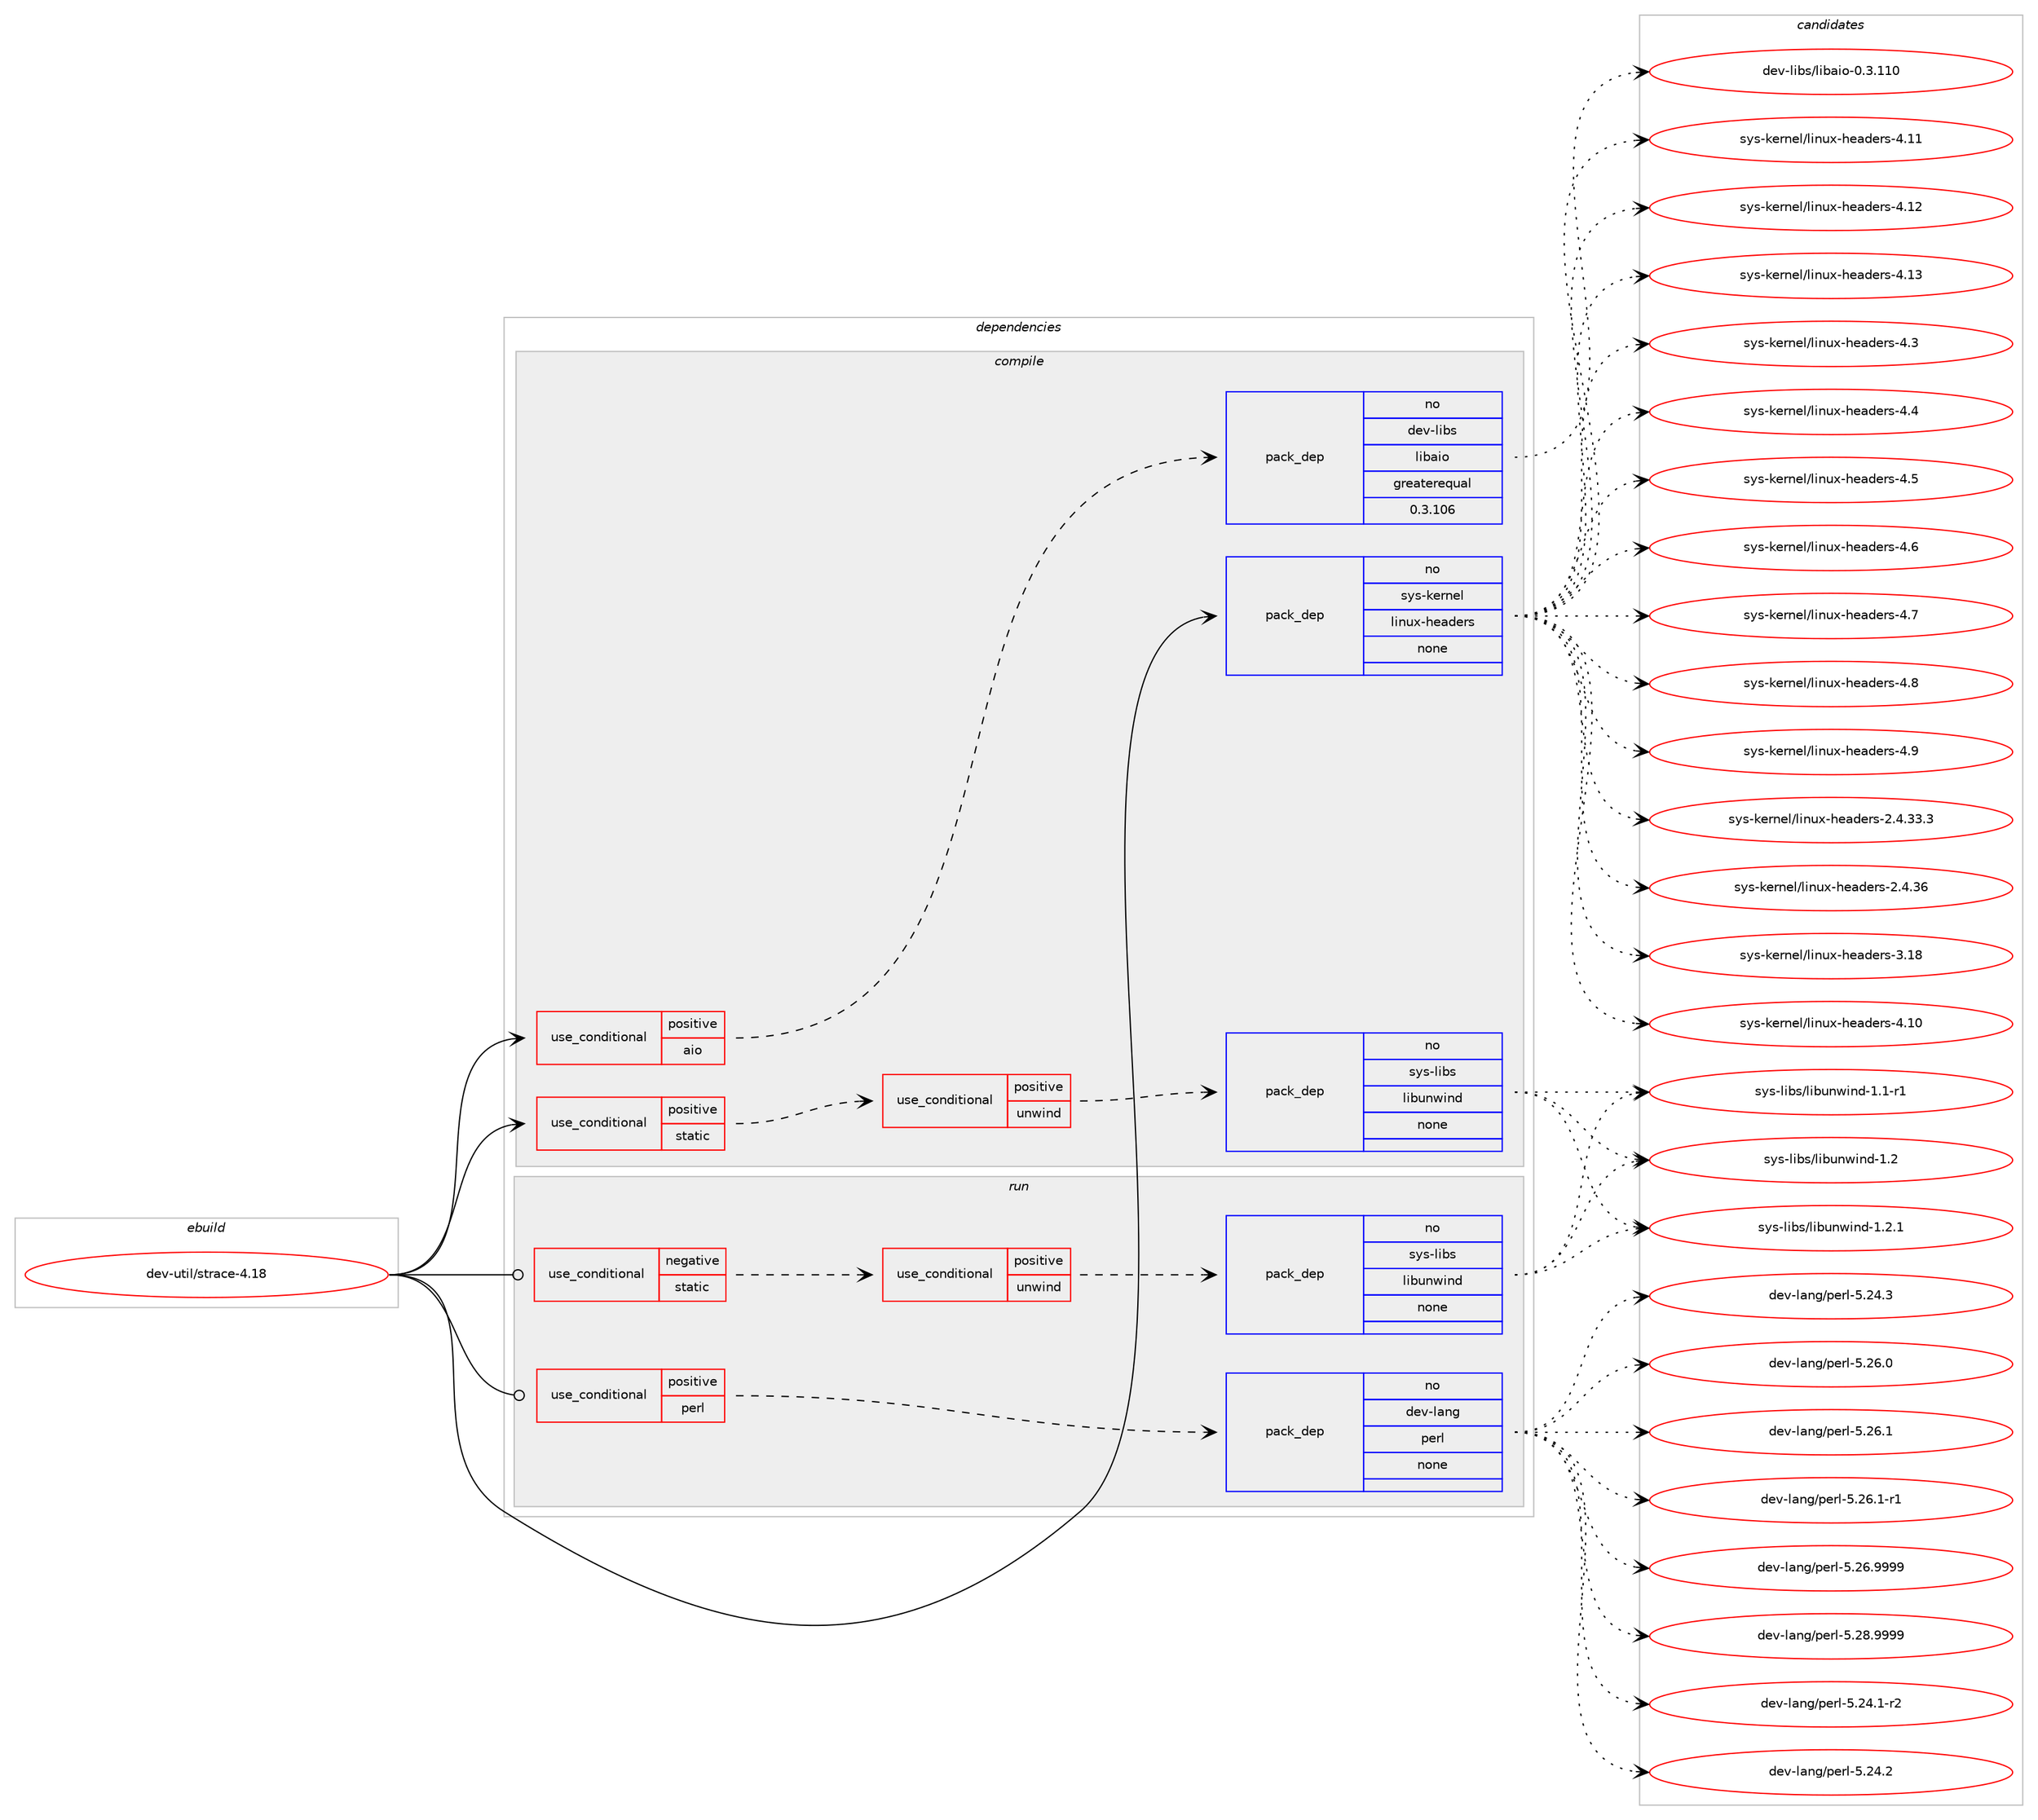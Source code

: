 digraph prolog {

# *************
# Graph options
# *************

newrank=true;
concentrate=true;
compound=true;
graph [rankdir=LR,fontname=Helvetica,fontsize=10,ranksep=1.5];#, ranksep=2.5, nodesep=0.2];
edge  [arrowhead=vee];
node  [fontname=Helvetica,fontsize=10];

# **********
# The ebuild
# **********

subgraph cluster_leftcol {
color=gray;
rank=same;
label=<<i>ebuild</i>>;
id [label="dev-util/strace-4.18", color=red, width=4, href="../dev-util/strace-4.18.svg"];
}

# ****************
# The dependencies
# ****************

subgraph cluster_midcol {
color=gray;
label=<<i>dependencies</i>>;
subgraph cluster_compile {
fillcolor="#eeeeee";
style=filled;
label=<<i>compile</i>>;
subgraph cond78816 {
dependency288902 [label=<<TABLE BORDER="0" CELLBORDER="1" CELLSPACING="0" CELLPADDING="4"><TR><TD ROWSPAN="3" CELLPADDING="10">use_conditional</TD></TR><TR><TD>positive</TD></TR><TR><TD>aio</TD></TR></TABLE>>, shape=none, color=red];
subgraph pack205791 {
dependency288903 [label=<<TABLE BORDER="0" CELLBORDER="1" CELLSPACING="0" CELLPADDING="4" WIDTH="220"><TR><TD ROWSPAN="6" CELLPADDING="30">pack_dep</TD></TR><TR><TD WIDTH="110">no</TD></TR><TR><TD>dev-libs</TD></TR><TR><TD>libaio</TD></TR><TR><TD>greaterequal</TD></TR><TR><TD>0.3.106</TD></TR></TABLE>>, shape=none, color=blue];
}
dependency288902:e -> dependency288903:w [weight=20,style="dashed",arrowhead="vee"];
}
id:e -> dependency288902:w [weight=20,style="solid",arrowhead="vee"];
subgraph cond78817 {
dependency288904 [label=<<TABLE BORDER="0" CELLBORDER="1" CELLSPACING="0" CELLPADDING="4"><TR><TD ROWSPAN="3" CELLPADDING="10">use_conditional</TD></TR><TR><TD>positive</TD></TR><TR><TD>static</TD></TR></TABLE>>, shape=none, color=red];
subgraph cond78818 {
dependency288905 [label=<<TABLE BORDER="0" CELLBORDER="1" CELLSPACING="0" CELLPADDING="4"><TR><TD ROWSPAN="3" CELLPADDING="10">use_conditional</TD></TR><TR><TD>positive</TD></TR><TR><TD>unwind</TD></TR></TABLE>>, shape=none, color=red];
subgraph pack205792 {
dependency288906 [label=<<TABLE BORDER="0" CELLBORDER="1" CELLSPACING="0" CELLPADDING="4" WIDTH="220"><TR><TD ROWSPAN="6" CELLPADDING="30">pack_dep</TD></TR><TR><TD WIDTH="110">no</TD></TR><TR><TD>sys-libs</TD></TR><TR><TD>libunwind</TD></TR><TR><TD>none</TD></TR><TR><TD></TD></TR></TABLE>>, shape=none, color=blue];
}
dependency288905:e -> dependency288906:w [weight=20,style="dashed",arrowhead="vee"];
}
dependency288904:e -> dependency288905:w [weight=20,style="dashed",arrowhead="vee"];
}
id:e -> dependency288904:w [weight=20,style="solid",arrowhead="vee"];
subgraph pack205793 {
dependency288907 [label=<<TABLE BORDER="0" CELLBORDER="1" CELLSPACING="0" CELLPADDING="4" WIDTH="220"><TR><TD ROWSPAN="6" CELLPADDING="30">pack_dep</TD></TR><TR><TD WIDTH="110">no</TD></TR><TR><TD>sys-kernel</TD></TR><TR><TD>linux-headers</TD></TR><TR><TD>none</TD></TR><TR><TD></TD></TR></TABLE>>, shape=none, color=blue];
}
id:e -> dependency288907:w [weight=20,style="solid",arrowhead="vee"];
}
subgraph cluster_compileandrun {
fillcolor="#eeeeee";
style=filled;
label=<<i>compile and run</i>>;
}
subgraph cluster_run {
fillcolor="#eeeeee";
style=filled;
label=<<i>run</i>>;
subgraph cond78819 {
dependency288908 [label=<<TABLE BORDER="0" CELLBORDER="1" CELLSPACING="0" CELLPADDING="4"><TR><TD ROWSPAN="3" CELLPADDING="10">use_conditional</TD></TR><TR><TD>negative</TD></TR><TR><TD>static</TD></TR></TABLE>>, shape=none, color=red];
subgraph cond78820 {
dependency288909 [label=<<TABLE BORDER="0" CELLBORDER="1" CELLSPACING="0" CELLPADDING="4"><TR><TD ROWSPAN="3" CELLPADDING="10">use_conditional</TD></TR><TR><TD>positive</TD></TR><TR><TD>unwind</TD></TR></TABLE>>, shape=none, color=red];
subgraph pack205794 {
dependency288910 [label=<<TABLE BORDER="0" CELLBORDER="1" CELLSPACING="0" CELLPADDING="4" WIDTH="220"><TR><TD ROWSPAN="6" CELLPADDING="30">pack_dep</TD></TR><TR><TD WIDTH="110">no</TD></TR><TR><TD>sys-libs</TD></TR><TR><TD>libunwind</TD></TR><TR><TD>none</TD></TR><TR><TD></TD></TR></TABLE>>, shape=none, color=blue];
}
dependency288909:e -> dependency288910:w [weight=20,style="dashed",arrowhead="vee"];
}
dependency288908:e -> dependency288909:w [weight=20,style="dashed",arrowhead="vee"];
}
id:e -> dependency288908:w [weight=20,style="solid",arrowhead="odot"];
subgraph cond78821 {
dependency288911 [label=<<TABLE BORDER="0" CELLBORDER="1" CELLSPACING="0" CELLPADDING="4"><TR><TD ROWSPAN="3" CELLPADDING="10">use_conditional</TD></TR><TR><TD>positive</TD></TR><TR><TD>perl</TD></TR></TABLE>>, shape=none, color=red];
subgraph pack205795 {
dependency288912 [label=<<TABLE BORDER="0" CELLBORDER="1" CELLSPACING="0" CELLPADDING="4" WIDTH="220"><TR><TD ROWSPAN="6" CELLPADDING="30">pack_dep</TD></TR><TR><TD WIDTH="110">no</TD></TR><TR><TD>dev-lang</TD></TR><TR><TD>perl</TD></TR><TR><TD>none</TD></TR><TR><TD></TD></TR></TABLE>>, shape=none, color=blue];
}
dependency288911:e -> dependency288912:w [weight=20,style="dashed",arrowhead="vee"];
}
id:e -> dependency288911:w [weight=20,style="solid",arrowhead="odot"];
}
}

# **************
# The candidates
# **************

subgraph cluster_choices {
rank=same;
color=gray;
label=<<i>candidates</i>>;

subgraph choice205791 {
color=black;
nodesep=1;
choice10010111845108105981154710810598971051114548465146494948 [label="dev-libs/libaio-0.3.110", color=red, width=4,href="../dev-libs/libaio-0.3.110.svg"];
dependency288903:e -> choice10010111845108105981154710810598971051114548465146494948:w [style=dotted,weight="100"];
}
subgraph choice205792 {
color=black;
nodesep=1;
choice11512111545108105981154710810598117110119105110100454946494511449 [label="sys-libs/libunwind-1.1-r1", color=red, width=4,href="../sys-libs/libunwind-1.1-r1.svg"];
choice1151211154510810598115471081059811711011910511010045494650 [label="sys-libs/libunwind-1.2", color=red, width=4,href="../sys-libs/libunwind-1.2.svg"];
choice11512111545108105981154710810598117110119105110100454946504649 [label="sys-libs/libunwind-1.2.1", color=red, width=4,href="../sys-libs/libunwind-1.2.1.svg"];
dependency288906:e -> choice11512111545108105981154710810598117110119105110100454946494511449:w [style=dotted,weight="100"];
dependency288906:e -> choice1151211154510810598115471081059811711011910511010045494650:w [style=dotted,weight="100"];
dependency288906:e -> choice11512111545108105981154710810598117110119105110100454946504649:w [style=dotted,weight="100"];
}
subgraph choice205793 {
color=black;
nodesep=1;
choice11512111545107101114110101108471081051101171204510410197100101114115455046524651514651 [label="sys-kernel/linux-headers-2.4.33.3", color=red, width=4,href="../sys-kernel/linux-headers-2.4.33.3.svg"];
choice1151211154510710111411010110847108105110117120451041019710010111411545504652465154 [label="sys-kernel/linux-headers-2.4.36", color=red, width=4,href="../sys-kernel/linux-headers-2.4.36.svg"];
choice115121115451071011141101011084710810511011712045104101971001011141154551464956 [label="sys-kernel/linux-headers-3.18", color=red, width=4,href="../sys-kernel/linux-headers-3.18.svg"];
choice115121115451071011141101011084710810511011712045104101971001011141154552464948 [label="sys-kernel/linux-headers-4.10", color=red, width=4,href="../sys-kernel/linux-headers-4.10.svg"];
choice115121115451071011141101011084710810511011712045104101971001011141154552464949 [label="sys-kernel/linux-headers-4.11", color=red, width=4,href="../sys-kernel/linux-headers-4.11.svg"];
choice115121115451071011141101011084710810511011712045104101971001011141154552464950 [label="sys-kernel/linux-headers-4.12", color=red, width=4,href="../sys-kernel/linux-headers-4.12.svg"];
choice115121115451071011141101011084710810511011712045104101971001011141154552464951 [label="sys-kernel/linux-headers-4.13", color=red, width=4,href="../sys-kernel/linux-headers-4.13.svg"];
choice1151211154510710111411010110847108105110117120451041019710010111411545524651 [label="sys-kernel/linux-headers-4.3", color=red, width=4,href="../sys-kernel/linux-headers-4.3.svg"];
choice1151211154510710111411010110847108105110117120451041019710010111411545524652 [label="sys-kernel/linux-headers-4.4", color=red, width=4,href="../sys-kernel/linux-headers-4.4.svg"];
choice1151211154510710111411010110847108105110117120451041019710010111411545524653 [label="sys-kernel/linux-headers-4.5", color=red, width=4,href="../sys-kernel/linux-headers-4.5.svg"];
choice1151211154510710111411010110847108105110117120451041019710010111411545524654 [label="sys-kernel/linux-headers-4.6", color=red, width=4,href="../sys-kernel/linux-headers-4.6.svg"];
choice1151211154510710111411010110847108105110117120451041019710010111411545524655 [label="sys-kernel/linux-headers-4.7", color=red, width=4,href="../sys-kernel/linux-headers-4.7.svg"];
choice1151211154510710111411010110847108105110117120451041019710010111411545524656 [label="sys-kernel/linux-headers-4.8", color=red, width=4,href="../sys-kernel/linux-headers-4.8.svg"];
choice1151211154510710111411010110847108105110117120451041019710010111411545524657 [label="sys-kernel/linux-headers-4.9", color=red, width=4,href="../sys-kernel/linux-headers-4.9.svg"];
dependency288907:e -> choice11512111545107101114110101108471081051101171204510410197100101114115455046524651514651:w [style=dotted,weight="100"];
dependency288907:e -> choice1151211154510710111411010110847108105110117120451041019710010111411545504652465154:w [style=dotted,weight="100"];
dependency288907:e -> choice115121115451071011141101011084710810511011712045104101971001011141154551464956:w [style=dotted,weight="100"];
dependency288907:e -> choice115121115451071011141101011084710810511011712045104101971001011141154552464948:w [style=dotted,weight="100"];
dependency288907:e -> choice115121115451071011141101011084710810511011712045104101971001011141154552464949:w [style=dotted,weight="100"];
dependency288907:e -> choice115121115451071011141101011084710810511011712045104101971001011141154552464950:w [style=dotted,weight="100"];
dependency288907:e -> choice115121115451071011141101011084710810511011712045104101971001011141154552464951:w [style=dotted,weight="100"];
dependency288907:e -> choice1151211154510710111411010110847108105110117120451041019710010111411545524651:w [style=dotted,weight="100"];
dependency288907:e -> choice1151211154510710111411010110847108105110117120451041019710010111411545524652:w [style=dotted,weight="100"];
dependency288907:e -> choice1151211154510710111411010110847108105110117120451041019710010111411545524653:w [style=dotted,weight="100"];
dependency288907:e -> choice1151211154510710111411010110847108105110117120451041019710010111411545524654:w [style=dotted,weight="100"];
dependency288907:e -> choice1151211154510710111411010110847108105110117120451041019710010111411545524655:w [style=dotted,weight="100"];
dependency288907:e -> choice1151211154510710111411010110847108105110117120451041019710010111411545524656:w [style=dotted,weight="100"];
dependency288907:e -> choice1151211154510710111411010110847108105110117120451041019710010111411545524657:w [style=dotted,weight="100"];
}
subgraph choice205794 {
color=black;
nodesep=1;
choice11512111545108105981154710810598117110119105110100454946494511449 [label="sys-libs/libunwind-1.1-r1", color=red, width=4,href="../sys-libs/libunwind-1.1-r1.svg"];
choice1151211154510810598115471081059811711011910511010045494650 [label="sys-libs/libunwind-1.2", color=red, width=4,href="../sys-libs/libunwind-1.2.svg"];
choice11512111545108105981154710810598117110119105110100454946504649 [label="sys-libs/libunwind-1.2.1", color=red, width=4,href="../sys-libs/libunwind-1.2.1.svg"];
dependency288910:e -> choice11512111545108105981154710810598117110119105110100454946494511449:w [style=dotted,weight="100"];
dependency288910:e -> choice1151211154510810598115471081059811711011910511010045494650:w [style=dotted,weight="100"];
dependency288910:e -> choice11512111545108105981154710810598117110119105110100454946504649:w [style=dotted,weight="100"];
}
subgraph choice205795 {
color=black;
nodesep=1;
choice100101118451089711010347112101114108455346505246494511450 [label="dev-lang/perl-5.24.1-r2", color=red, width=4,href="../dev-lang/perl-5.24.1-r2.svg"];
choice10010111845108971101034711210111410845534650524650 [label="dev-lang/perl-5.24.2", color=red, width=4,href="../dev-lang/perl-5.24.2.svg"];
choice10010111845108971101034711210111410845534650524651 [label="dev-lang/perl-5.24.3", color=red, width=4,href="../dev-lang/perl-5.24.3.svg"];
choice10010111845108971101034711210111410845534650544648 [label="dev-lang/perl-5.26.0", color=red, width=4,href="../dev-lang/perl-5.26.0.svg"];
choice10010111845108971101034711210111410845534650544649 [label="dev-lang/perl-5.26.1", color=red, width=4,href="../dev-lang/perl-5.26.1.svg"];
choice100101118451089711010347112101114108455346505446494511449 [label="dev-lang/perl-5.26.1-r1", color=red, width=4,href="../dev-lang/perl-5.26.1-r1.svg"];
choice10010111845108971101034711210111410845534650544657575757 [label="dev-lang/perl-5.26.9999", color=red, width=4,href="../dev-lang/perl-5.26.9999.svg"];
choice10010111845108971101034711210111410845534650564657575757 [label="dev-lang/perl-5.28.9999", color=red, width=4,href="../dev-lang/perl-5.28.9999.svg"];
dependency288912:e -> choice100101118451089711010347112101114108455346505246494511450:w [style=dotted,weight="100"];
dependency288912:e -> choice10010111845108971101034711210111410845534650524650:w [style=dotted,weight="100"];
dependency288912:e -> choice10010111845108971101034711210111410845534650524651:w [style=dotted,weight="100"];
dependency288912:e -> choice10010111845108971101034711210111410845534650544648:w [style=dotted,weight="100"];
dependency288912:e -> choice10010111845108971101034711210111410845534650544649:w [style=dotted,weight="100"];
dependency288912:e -> choice100101118451089711010347112101114108455346505446494511449:w [style=dotted,weight="100"];
dependency288912:e -> choice10010111845108971101034711210111410845534650544657575757:w [style=dotted,weight="100"];
dependency288912:e -> choice10010111845108971101034711210111410845534650564657575757:w [style=dotted,weight="100"];
}
}

}

